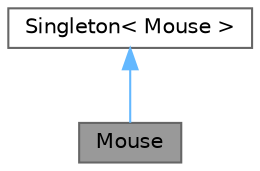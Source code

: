 digraph "Mouse"
{
 // LATEX_PDF_SIZE
  bgcolor="transparent";
  edge [fontname=Helvetica,fontsize=10,labelfontname=Helvetica,labelfontsize=10];
  node [fontname=Helvetica,fontsize=10,shape=box,height=0.2,width=0.4];
  Node1 [id="Node000001",label="Mouse",height=0.2,width=0.4,color="gray40", fillcolor="grey60", style="filled", fontcolor="black",tooltip="Dxlibのマウス入力を取得するクラス．"];
  Node2 -> Node1 [id="edge1_Node000001_Node000002",dir="back",color="steelblue1",style="solid",tooltip=" "];
  Node2 [id="Node000002",label="Singleton\< Mouse \>",height=0.2,width=0.4,color="gray40", fillcolor="white", style="filled",URL="$class_singleton.html",tooltip=" "];
}
